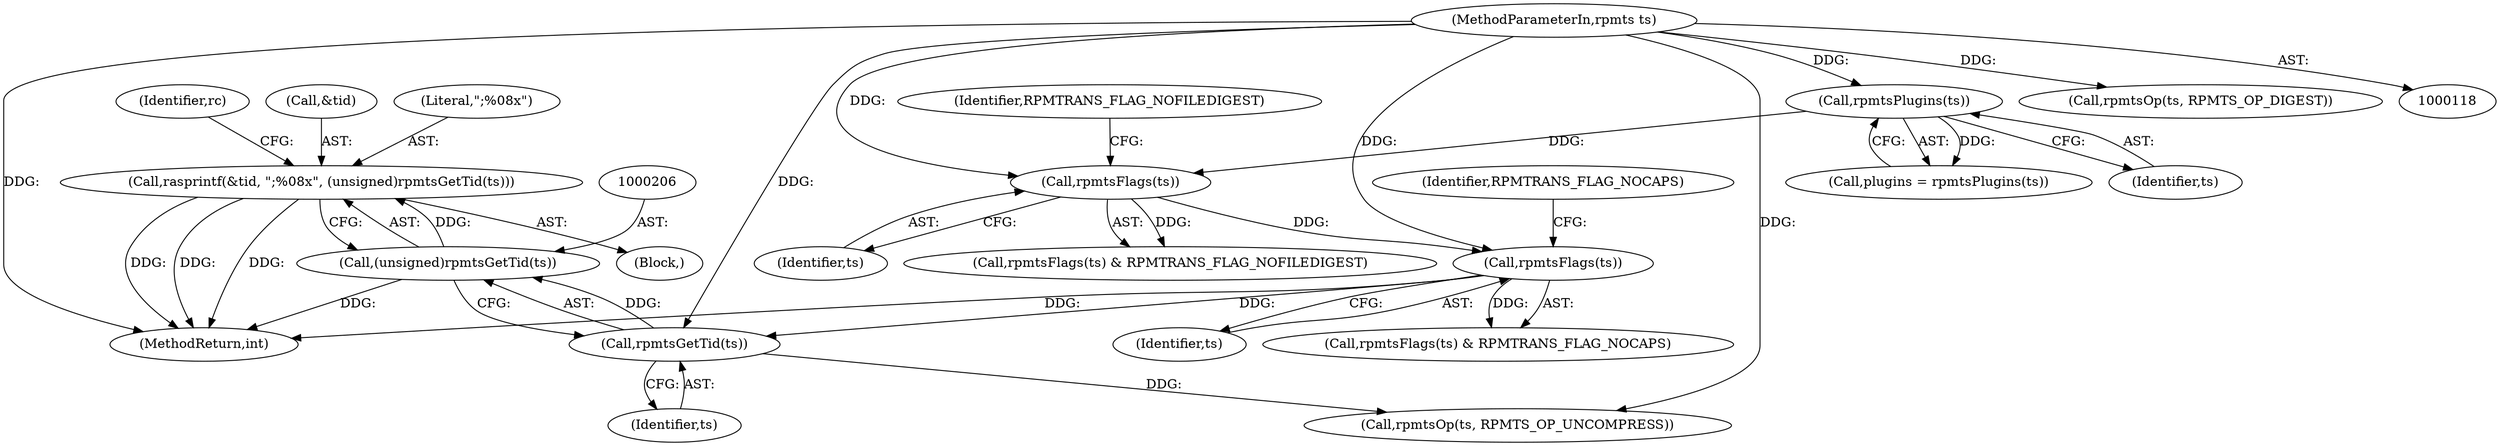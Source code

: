 digraph "0_rpm_f2d3be2a8741234faaa96f5fd05fdfdc75779a79_0@API" {
"1000201" [label="(Call,rasprintf(&tid, \";%08x\", (unsigned)rpmtsGetTid(ts)))"];
"1000205" [label="(Call,(unsigned)rpmtsGetTid(ts))"];
"1000207" [label="(Call,rpmtsGetTid(ts))"];
"1000171" [label="(Call,rpmtsFlags(ts))"];
"1000161" [label="(Call,rpmtsFlags(ts))"];
"1000145" [label="(Call,rpmtsPlugins(ts))"];
"1000119" [label="(MethodParameterIn,rpmts ts)"];
"1000205" [label="(Call,(unsigned)rpmtsGetTid(ts))"];
"1000201" [label="(Call,rasprintf(&tid, \";%08x\", (unsigned)rpmtsGetTid(ts)))"];
"1000208" [label="(Identifier,ts)"];
"1000119" [label="(MethodParameterIn,rpmts ts)"];
"1000163" [label="(Identifier,RPMTRANS_FLAG_NOFILEDIGEST)"];
"1000171" [label="(Call,rpmtsFlags(ts))"];
"1000170" [label="(Call,rpmtsFlags(ts) & RPMTRANS_FLAG_NOCAPS)"];
"1000202" [label="(Call,&tid)"];
"1000162" [label="(Identifier,ts)"];
"1000145" [label="(Call,rpmtsPlugins(ts))"];
"1000620" [label="(MethodReturn,int)"];
"1000161" [label="(Call,rpmtsFlags(ts))"];
"1000594" [label="(Call,rpmtsOp(ts, RPMTS_OP_UNCOMPRESS))"];
"1000204" [label="(Literal,\";%08x\")"];
"1000143" [label="(Call,plugins = rpmtsPlugins(ts))"];
"1000160" [label="(Call,rpmtsFlags(ts) & RPMTRANS_FLAG_NOFILEDIGEST)"];
"1000173" [label="(Identifier,RPMTRANS_FLAG_NOCAPS)"];
"1000207" [label="(Call,rpmtsGetTid(ts))"];
"1000146" [label="(Identifier,ts)"];
"1000210" [label="(Identifier,rc)"];
"1000124" [label="(Block,)"];
"1000601" [label="(Call,rpmtsOp(ts, RPMTS_OP_DIGEST))"];
"1000172" [label="(Identifier,ts)"];
"1000201" -> "1000124"  [label="AST: "];
"1000201" -> "1000205"  [label="CFG: "];
"1000202" -> "1000201"  [label="AST: "];
"1000204" -> "1000201"  [label="AST: "];
"1000205" -> "1000201"  [label="AST: "];
"1000210" -> "1000201"  [label="CFG: "];
"1000201" -> "1000620"  [label="DDG: "];
"1000201" -> "1000620"  [label="DDG: "];
"1000201" -> "1000620"  [label="DDG: "];
"1000205" -> "1000201"  [label="DDG: "];
"1000205" -> "1000207"  [label="CFG: "];
"1000206" -> "1000205"  [label="AST: "];
"1000207" -> "1000205"  [label="AST: "];
"1000205" -> "1000620"  [label="DDG: "];
"1000207" -> "1000205"  [label="DDG: "];
"1000207" -> "1000208"  [label="CFG: "];
"1000208" -> "1000207"  [label="AST: "];
"1000171" -> "1000207"  [label="DDG: "];
"1000119" -> "1000207"  [label="DDG: "];
"1000207" -> "1000594"  [label="DDG: "];
"1000171" -> "1000170"  [label="AST: "];
"1000171" -> "1000172"  [label="CFG: "];
"1000172" -> "1000171"  [label="AST: "];
"1000173" -> "1000171"  [label="CFG: "];
"1000171" -> "1000620"  [label="DDG: "];
"1000171" -> "1000170"  [label="DDG: "];
"1000161" -> "1000171"  [label="DDG: "];
"1000119" -> "1000171"  [label="DDG: "];
"1000161" -> "1000160"  [label="AST: "];
"1000161" -> "1000162"  [label="CFG: "];
"1000162" -> "1000161"  [label="AST: "];
"1000163" -> "1000161"  [label="CFG: "];
"1000161" -> "1000160"  [label="DDG: "];
"1000145" -> "1000161"  [label="DDG: "];
"1000119" -> "1000161"  [label="DDG: "];
"1000145" -> "1000143"  [label="AST: "];
"1000145" -> "1000146"  [label="CFG: "];
"1000146" -> "1000145"  [label="AST: "];
"1000143" -> "1000145"  [label="CFG: "];
"1000145" -> "1000143"  [label="DDG: "];
"1000119" -> "1000145"  [label="DDG: "];
"1000119" -> "1000118"  [label="AST: "];
"1000119" -> "1000620"  [label="DDG: "];
"1000119" -> "1000594"  [label="DDG: "];
"1000119" -> "1000601"  [label="DDG: "];
}
